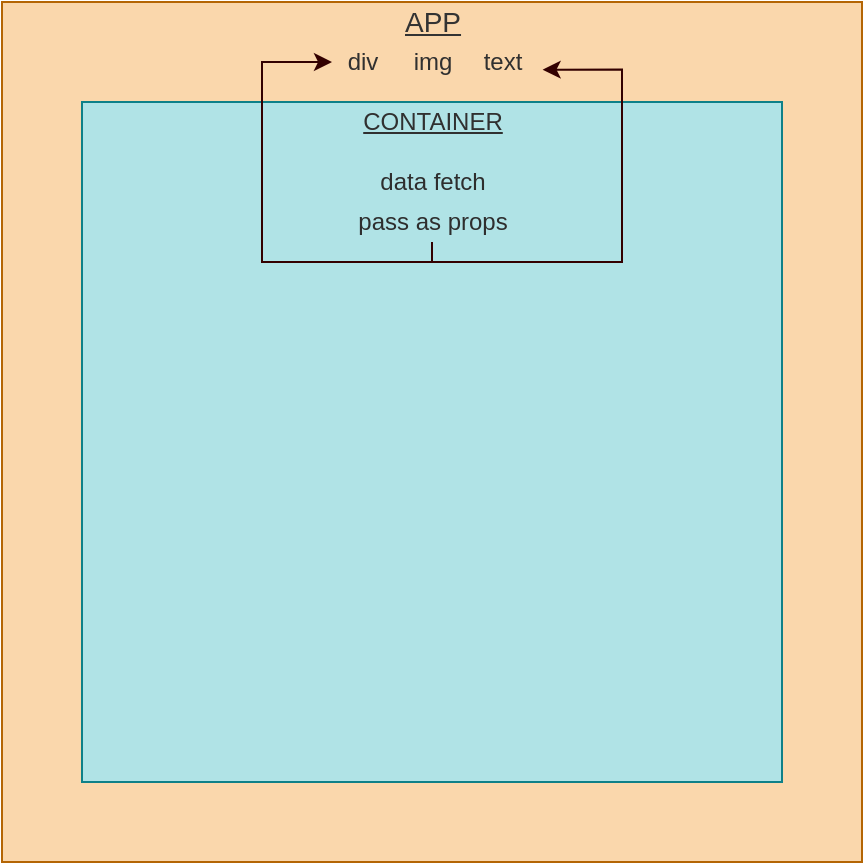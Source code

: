 <mxfile version="13.6.5">
    <diagram id="6-suXAtihd69OXu9K1qr" name="Page-1">
        <mxGraphModel dx="739" dy="625" grid="1" gridSize="10" guides="1" tooltips="1" connect="1" arrows="1" fold="1" page="1" pageScale="1" pageWidth="850" pageHeight="1100" math="0" shadow="0">
            <root>
                <mxCell id="0"/>
                <mxCell id="1" parent="0"/>
                <mxCell id="2" value="" style="whiteSpace=wrap;html=1;labelBackgroundColor=#FFAF8C;labelBorderColor=#304CFF;fillColor=#fad7ac;strokeColor=#b46504;" parent="1" vertex="1">
                    <mxGeometry x="80" y="50" width="430" height="430" as="geometry"/>
                </mxCell>
                <mxCell id="3" value="APP" style="text;html=1;resizable=0;autosize=1;align=center;verticalAlign=middle;points=[];fillColor=none;strokeColor=none;rounded=0;fontColor=#333333;fontStyle=4;fontSize=14;" parent="1" vertex="1">
                    <mxGeometry x="275" y="50" width="40" height="20" as="geometry"/>
                </mxCell>
                <mxCell id="4" value="" style="whiteSpace=wrap;html=1;fillColor=#b0e3e6;strokeColor=#0e8088;" parent="1" vertex="1">
                    <mxGeometry x="120" y="100" width="350" height="340" as="geometry"/>
                </mxCell>
                <mxCell id="5" value="CONTAINER&lt;span style=&quot;font-family: monospace ; font-size: 0px&quot;&gt;%3CmxGraphModel%3E%3Croot%3E%3CmxCell%20id%3D%220%22%2F%3E%3CmxCell%20id%3D%221%22%20parent%3D%220%22%2F%3E%3CmxCell%20id%3D%222%22%20value%3D%22%22%20style%3D%22whiteSpace%3Dwrap%3Bhtml%3D1%3B%22%20vertex%3D%221%22%20parent%3D%221%22%3E%3CmxGeometry%20x%3D%22120%22%20y%3D%22100%22%20width%3D%22350%22%20height%3D%22350%22%20as%3D%22geometry%22%2F%3E%3C%2FmxCell%3E%3C%2Froot%3E%3C%2FmxGraphModel%3E&lt;/span&gt;" style="text;html=1;resizable=0;autosize=1;align=center;verticalAlign=middle;points=[];fillColor=none;strokeColor=none;rounded=0;fontColor=#303030;fontStyle=4" parent="1" vertex="1">
                    <mxGeometry x="250" y="100" width="90" height="20" as="geometry"/>
                </mxCell>
                <mxCell id="6" value="div" style="text;html=1;resizable=0;autosize=1;align=center;verticalAlign=middle;points=[];fillColor=none;strokeColor=none;rounded=0;fontColor=#303030;" parent="1" vertex="1">
                    <mxGeometry x="245" y="70" width="30" height="20" as="geometry"/>
                </mxCell>
                <mxCell id="7" value="img" style="text;html=1;resizable=0;autosize=1;align=center;verticalAlign=middle;points=[];fillColor=none;strokeColor=none;rounded=0;fontColor=#303030;" parent="1" vertex="1">
                    <mxGeometry x="280" y="70" width="30" height="20" as="geometry"/>
                </mxCell>
                <mxCell id="8" value="text" style="text;html=1;resizable=0;autosize=1;align=center;verticalAlign=middle;points=[];fillColor=none;strokeColor=none;rounded=0;fontColor=#303030;" parent="1" vertex="1">
                    <mxGeometry x="315" y="70" width="30" height="20" as="geometry"/>
                </mxCell>
                <mxCell id="12" value="data fetch" style="text;html=1;resizable=0;autosize=1;align=center;verticalAlign=middle;points=[];fillColor=none;strokeColor=none;rounded=0;fontColor=#2E2E2E;" parent="1" vertex="1">
                    <mxGeometry x="260" y="130" width="70" height="20" as="geometry"/>
                </mxCell>
                <mxCell id="17" style="edgeStyle=orthogonalEdgeStyle;rounded=0;orthogonalLoop=1;jettySize=auto;html=1;entryX=1.177;entryY=0.691;entryDx=0;entryDy=0;entryPerimeter=0;fontSize=13;fontColor=#2E2E2E;strokeColor=#330000;" parent="1" source="16" target="8" edge="1">
                    <mxGeometry relative="1" as="geometry">
                        <Array as="points">
                            <mxPoint x="295" y="180"/>
                            <mxPoint x="390" y="180"/>
                            <mxPoint x="390" y="84"/>
                        </Array>
                    </mxGeometry>
                </mxCell>
                <mxCell id="18" style="edgeStyle=orthogonalEdgeStyle;rounded=0;orthogonalLoop=1;jettySize=auto;html=1;fontSize=13;fontColor=#2E2E2E;strokeColor=#330000;" parent="1" source="16" target="6" edge="1">
                    <mxGeometry relative="1" as="geometry">
                        <Array as="points">
                            <mxPoint x="295" y="180"/>
                            <mxPoint x="210" y="180"/>
                            <mxPoint x="210" y="80"/>
                        </Array>
                    </mxGeometry>
                </mxCell>
                <mxCell id="16" value="pass as props" style="text;html=1;resizable=0;autosize=1;align=center;verticalAlign=middle;points=[];fillColor=none;strokeColor=none;rounded=0;fontColor=#2E2E2E;" parent="1" vertex="1">
                    <mxGeometry x="250" y="150" width="90" height="20" as="geometry"/>
                </mxCell>
            </root>
        </mxGraphModel>
    </diagram>
</mxfile>